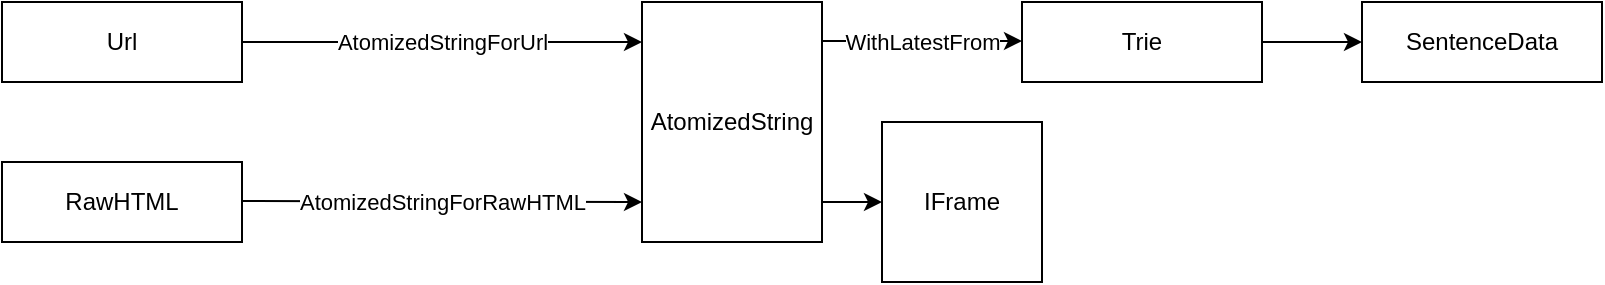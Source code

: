 <mxfile version="13.6.6" type="github">
  <diagram id="krRePJoaKOWN8vSAJQVV" name="Page-1">
    <mxGraphModel dx="786" dy="513" grid="1" gridSize="10" guides="1" tooltips="1" connect="1" arrows="1" fold="1" page="1" pageScale="1" pageWidth="850" pageHeight="1100" math="0" shadow="0">
      <root>
        <mxCell id="0" />
        <mxCell id="1" parent="0" />
        <mxCell id="ZvJrhPuNabyA14El5122-11" value="" style="group" vertex="1" connectable="0" parent="1">
          <mxGeometry x="80" y="120" width="410" height="120" as="geometry" />
        </mxCell>
        <mxCell id="ZvJrhPuNabyA14El5122-1" value="Url" style="rounded=0;whiteSpace=wrap;html=1;" vertex="1" parent="ZvJrhPuNabyA14El5122-11">
          <mxGeometry width="120" height="40" as="geometry" />
        </mxCell>
        <mxCell id="ZvJrhPuNabyA14El5122-2" value="RawHTML" style="rounded=0;whiteSpace=wrap;html=1;" vertex="1" parent="ZvJrhPuNabyA14El5122-11">
          <mxGeometry y="80" width="120" height="40" as="geometry" />
        </mxCell>
        <mxCell id="ZvJrhPuNabyA14El5122-4" value="" style="endArrow=classic;html=1;" edge="1" parent="ZvJrhPuNabyA14El5122-11">
          <mxGeometry relative="1" as="geometry">
            <mxPoint x="120" y="20" as="sourcePoint" />
            <mxPoint x="320" y="20" as="targetPoint" />
          </mxGeometry>
        </mxCell>
        <mxCell id="ZvJrhPuNabyA14El5122-5" value="AtomizedStringForUrl" style="edgeLabel;resizable=0;html=1;align=center;verticalAlign=middle;" connectable="0" vertex="1" parent="ZvJrhPuNabyA14El5122-4">
          <mxGeometry relative="1" as="geometry" />
        </mxCell>
        <mxCell id="ZvJrhPuNabyA14El5122-8" value="" style="endArrow=classic;html=1;" edge="1" parent="ZvJrhPuNabyA14El5122-11">
          <mxGeometry relative="1" as="geometry">
            <mxPoint x="120" y="99.5" as="sourcePoint" />
            <mxPoint x="320" y="100" as="targetPoint" />
          </mxGeometry>
        </mxCell>
        <mxCell id="ZvJrhPuNabyA14El5122-9" value="AtomizedStringForRawHTML" style="edgeLabel;resizable=0;html=1;align=center;verticalAlign=middle;" connectable="0" vertex="1" parent="ZvJrhPuNabyA14El5122-8">
          <mxGeometry relative="1" as="geometry" />
        </mxCell>
        <mxCell id="ZvJrhPuNabyA14El5122-10" value="AtomizedString" style="rounded=0;whiteSpace=wrap;html=1;" vertex="1" parent="ZvJrhPuNabyA14El5122-11">
          <mxGeometry x="320" width="90" height="120" as="geometry" />
        </mxCell>
        <mxCell id="ZvJrhPuNabyA14El5122-12" value="Trie" style="rounded=0;whiteSpace=wrap;html=1;" vertex="1" parent="1">
          <mxGeometry x="590" y="120" width="120" height="40" as="geometry" />
        </mxCell>
        <mxCell id="ZvJrhPuNabyA14El5122-13" value="" style="endArrow=classic;html=1;" edge="1" parent="1">
          <mxGeometry relative="1" as="geometry">
            <mxPoint x="490" y="139.5" as="sourcePoint" />
            <mxPoint x="590" y="139.5" as="targetPoint" />
          </mxGeometry>
        </mxCell>
        <mxCell id="ZvJrhPuNabyA14El5122-14" value="WithLatestFrom" style="edgeLabel;resizable=0;html=1;align=center;verticalAlign=middle;" connectable="0" vertex="1" parent="ZvJrhPuNabyA14El5122-13">
          <mxGeometry relative="1" as="geometry" />
        </mxCell>
        <mxCell id="ZvJrhPuNabyA14El5122-15" value="" style="endArrow=classic;html=1;" edge="1" parent="1" target="ZvJrhPuNabyA14El5122-16">
          <mxGeometry width="50" height="50" relative="1" as="geometry">
            <mxPoint x="490" y="220" as="sourcePoint" />
            <mxPoint x="520" y="220" as="targetPoint" />
          </mxGeometry>
        </mxCell>
        <mxCell id="ZvJrhPuNabyA14El5122-16" value="IFrame" style="whiteSpace=wrap;html=1;aspect=fixed;" vertex="1" parent="1">
          <mxGeometry x="520" y="180" width="80" height="80" as="geometry" />
        </mxCell>
        <mxCell id="ZvJrhPuNabyA14El5122-18" value="SentenceData" style="rounded=0;whiteSpace=wrap;html=1;" vertex="1" parent="1">
          <mxGeometry x="760" y="120" width="120" height="40" as="geometry" />
        </mxCell>
        <mxCell id="ZvJrhPuNabyA14El5122-19" value="" style="endArrow=classic;html=1;exitX=1;exitY=0.5;exitDx=0;exitDy=0;entryX=0;entryY=0.5;entryDx=0;entryDy=0;" edge="1" parent="1" source="ZvJrhPuNabyA14El5122-12" target="ZvJrhPuNabyA14El5122-18">
          <mxGeometry width="50" height="50" relative="1" as="geometry">
            <mxPoint x="570" y="290" as="sourcePoint" />
            <mxPoint x="620" y="240" as="targetPoint" />
          </mxGeometry>
        </mxCell>
      </root>
    </mxGraphModel>
  </diagram>
</mxfile>
